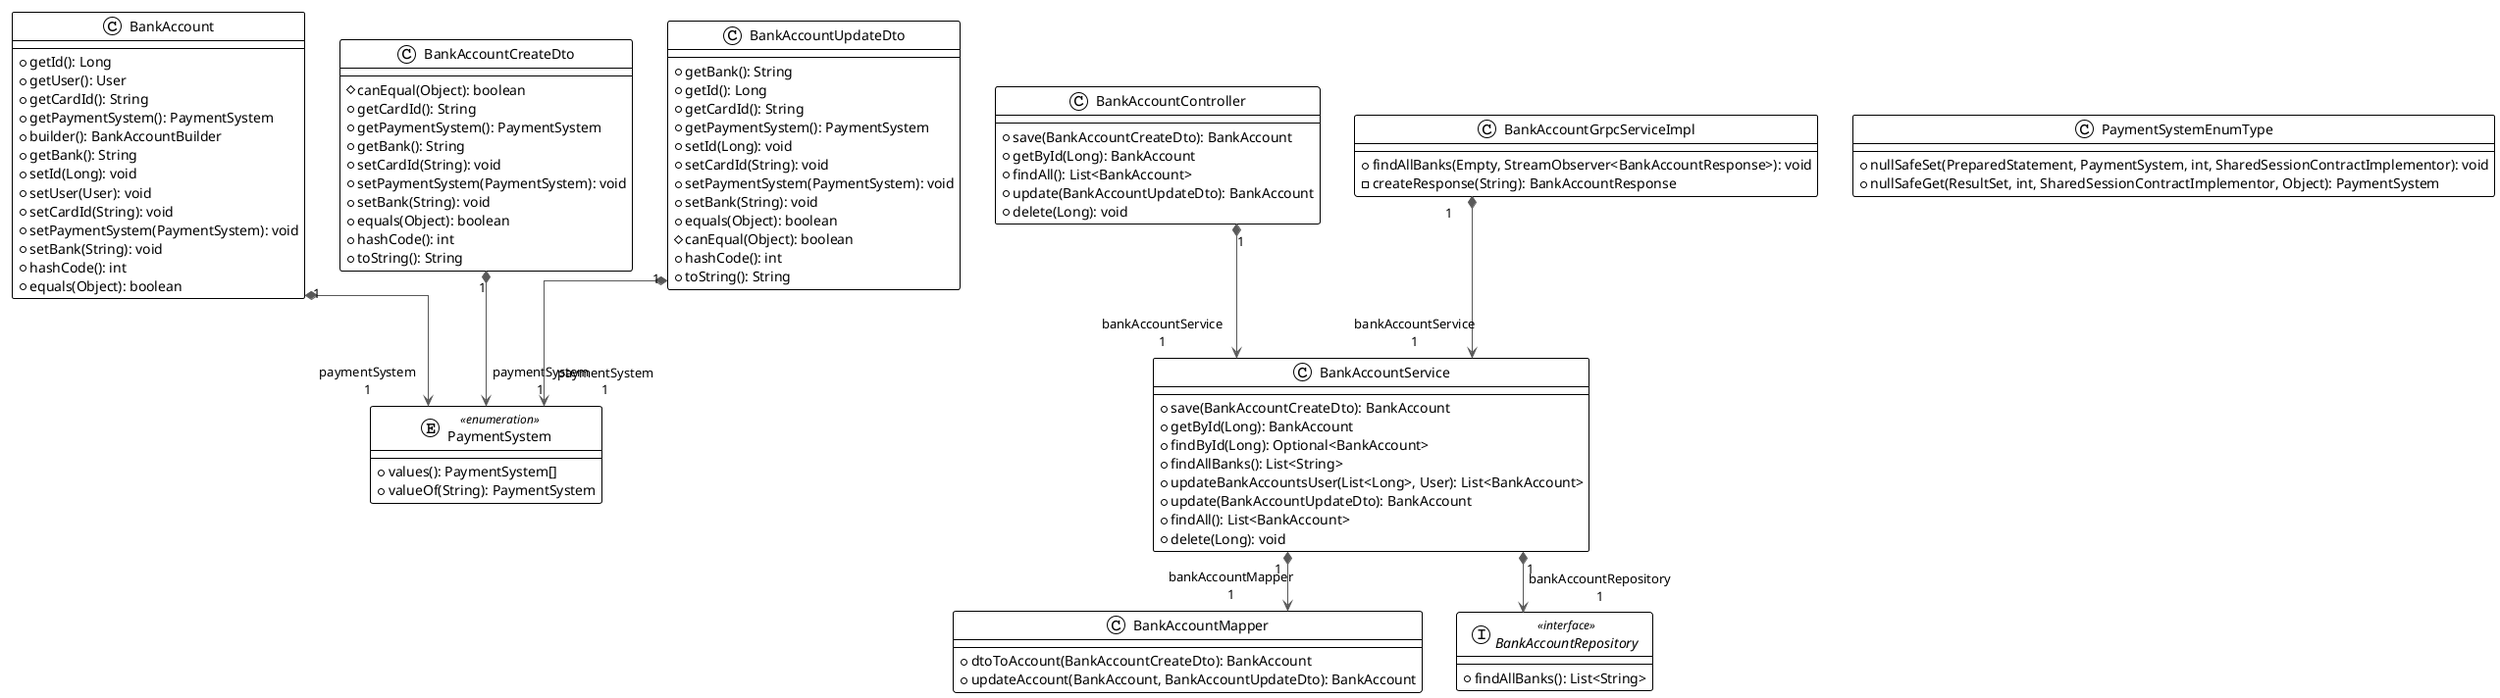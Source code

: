 @startuml

!theme plain
top to bottom direction
skinparam linetype ortho

class BankAccount {
  + getId(): Long
  + getUser(): User
  + getCardId(): String
  + getPaymentSystem(): PaymentSystem
  + builder(): BankAccountBuilder
  + getBank(): String
  + setId(Long): void
  + setUser(User): void
  + setCardId(String): void
  + setPaymentSystem(PaymentSystem): void
  + setBank(String): void
  + hashCode(): int
  + equals(Object): boolean
}
class BankAccountController {
  + save(BankAccountCreateDto): BankAccount
  + getById(Long): BankAccount
  + findAll(): List<BankAccount>
  + update(BankAccountUpdateDto): BankAccount
  + delete(Long): void
}
class BankAccountCreateDto {
  # canEqual(Object): boolean
  + getCardId(): String
  + getPaymentSystem(): PaymentSystem
  + getBank(): String
  + setCardId(String): void
  + setPaymentSystem(PaymentSystem): void
  + setBank(String): void
  + equals(Object): boolean
  + hashCode(): int
  + toString(): String
}
class BankAccountGrpcServiceImpl {
  + findAllBanks(Empty, StreamObserver<BankAccountResponse>): void
  - createResponse(String): BankAccountResponse
}
class BankAccountMapper {
  + dtoToAccount(BankAccountCreateDto): BankAccount
  + updateAccount(BankAccount, BankAccountUpdateDto): BankAccount
}
interface BankAccountRepository << interface >> {
  + findAllBanks(): List<String>
}
class BankAccountService {
  + save(BankAccountCreateDto): BankAccount
  + getById(Long): BankAccount
  + findById(Long): Optional<BankAccount>
  + findAllBanks(): List<String>
  + updateBankAccountsUser(List<Long>, User): List<BankAccount>
  + update(BankAccountUpdateDto): BankAccount
  + findAll(): List<BankAccount>
  + delete(Long): void
}
class BankAccountUpdateDto {
  + getBank(): String
  + getId(): Long
  + getCardId(): String
  + getPaymentSystem(): PaymentSystem
  + setId(Long): void
  + setCardId(String): void
  + setPaymentSystem(PaymentSystem): void
  + setBank(String): void
  + equals(Object): boolean
  # canEqual(Object): boolean
  + hashCode(): int
  + toString(): String
}
enum PaymentSystem << enumeration >> {
  + values(): PaymentSystem[]
  + valueOf(String): PaymentSystem
}
class PaymentSystemEnumType {
  + nullSafeSet(PreparedStatement, PaymentSystem, int, SharedSessionContractImplementor): void
  + nullSafeGet(ResultSet, int, SharedSessionContractImplementor, Object): PaymentSystem
}

BankAccount                "1" *-[#595959,plain]-> "paymentSystem\n1" PaymentSystem              
BankAccountController      "1" *-[#595959,plain]-> "bankAccountService\n1" BankAccountService         
BankAccountCreateDto       "1" *-[#595959,plain]-> "paymentSystem\n1" PaymentSystem              
BankAccountGrpcServiceImpl "1" *-[#595959,plain]-> "bankAccountService\n1" BankAccountService         
BankAccountService         "1" *-[#595959,plain]-> "bankAccountMapper\n1" BankAccountMapper          
BankAccountService         "1" *-[#595959,plain]-> "bankAccountRepository\n1" BankAccountRepository      
BankAccountUpdateDto       "1" *-[#595959,plain]-> "paymentSystem\n1" PaymentSystem              
@enduml
